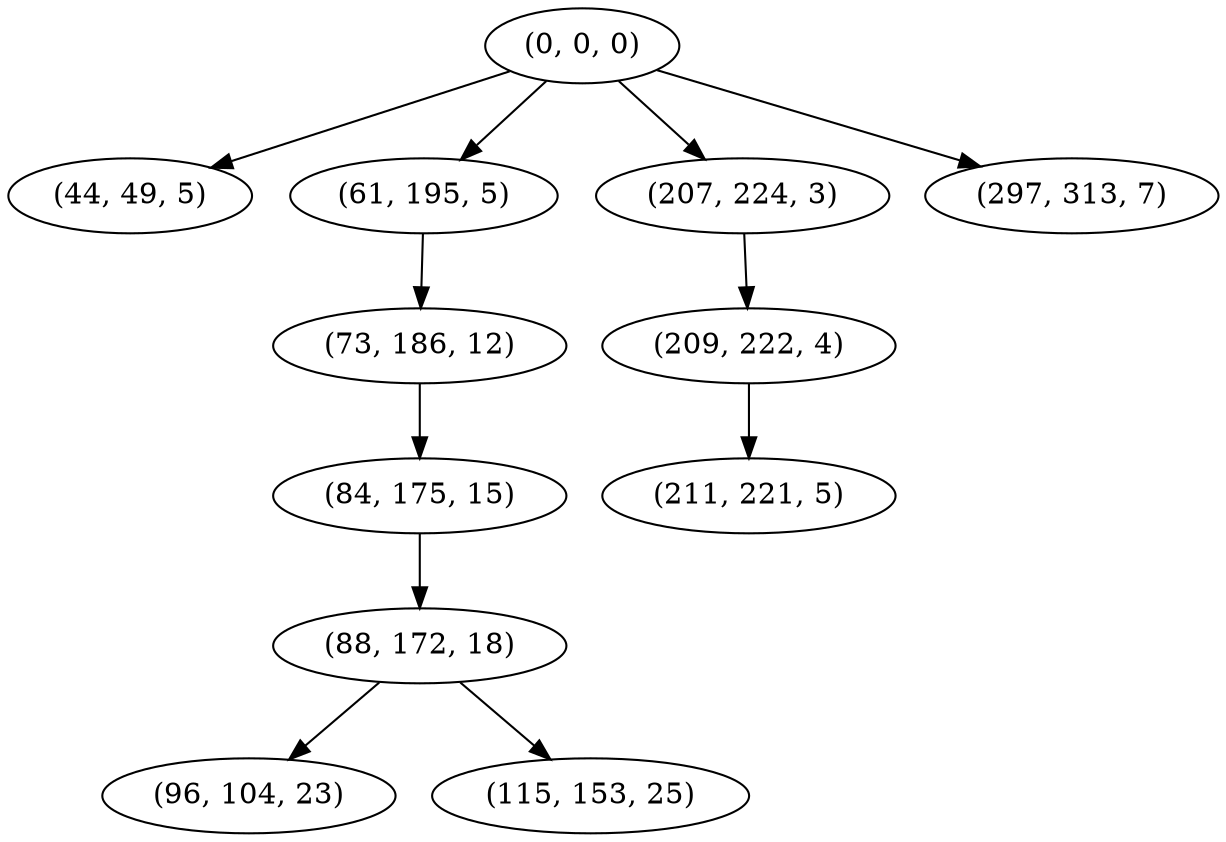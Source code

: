 digraph tree {
    "(0, 0, 0)";
    "(44, 49, 5)";
    "(61, 195, 5)";
    "(73, 186, 12)";
    "(84, 175, 15)";
    "(88, 172, 18)";
    "(96, 104, 23)";
    "(115, 153, 25)";
    "(207, 224, 3)";
    "(209, 222, 4)";
    "(211, 221, 5)";
    "(297, 313, 7)";
    "(0, 0, 0)" -> "(44, 49, 5)";
    "(0, 0, 0)" -> "(61, 195, 5)";
    "(0, 0, 0)" -> "(207, 224, 3)";
    "(0, 0, 0)" -> "(297, 313, 7)";
    "(61, 195, 5)" -> "(73, 186, 12)";
    "(73, 186, 12)" -> "(84, 175, 15)";
    "(84, 175, 15)" -> "(88, 172, 18)";
    "(88, 172, 18)" -> "(96, 104, 23)";
    "(88, 172, 18)" -> "(115, 153, 25)";
    "(207, 224, 3)" -> "(209, 222, 4)";
    "(209, 222, 4)" -> "(211, 221, 5)";
}
